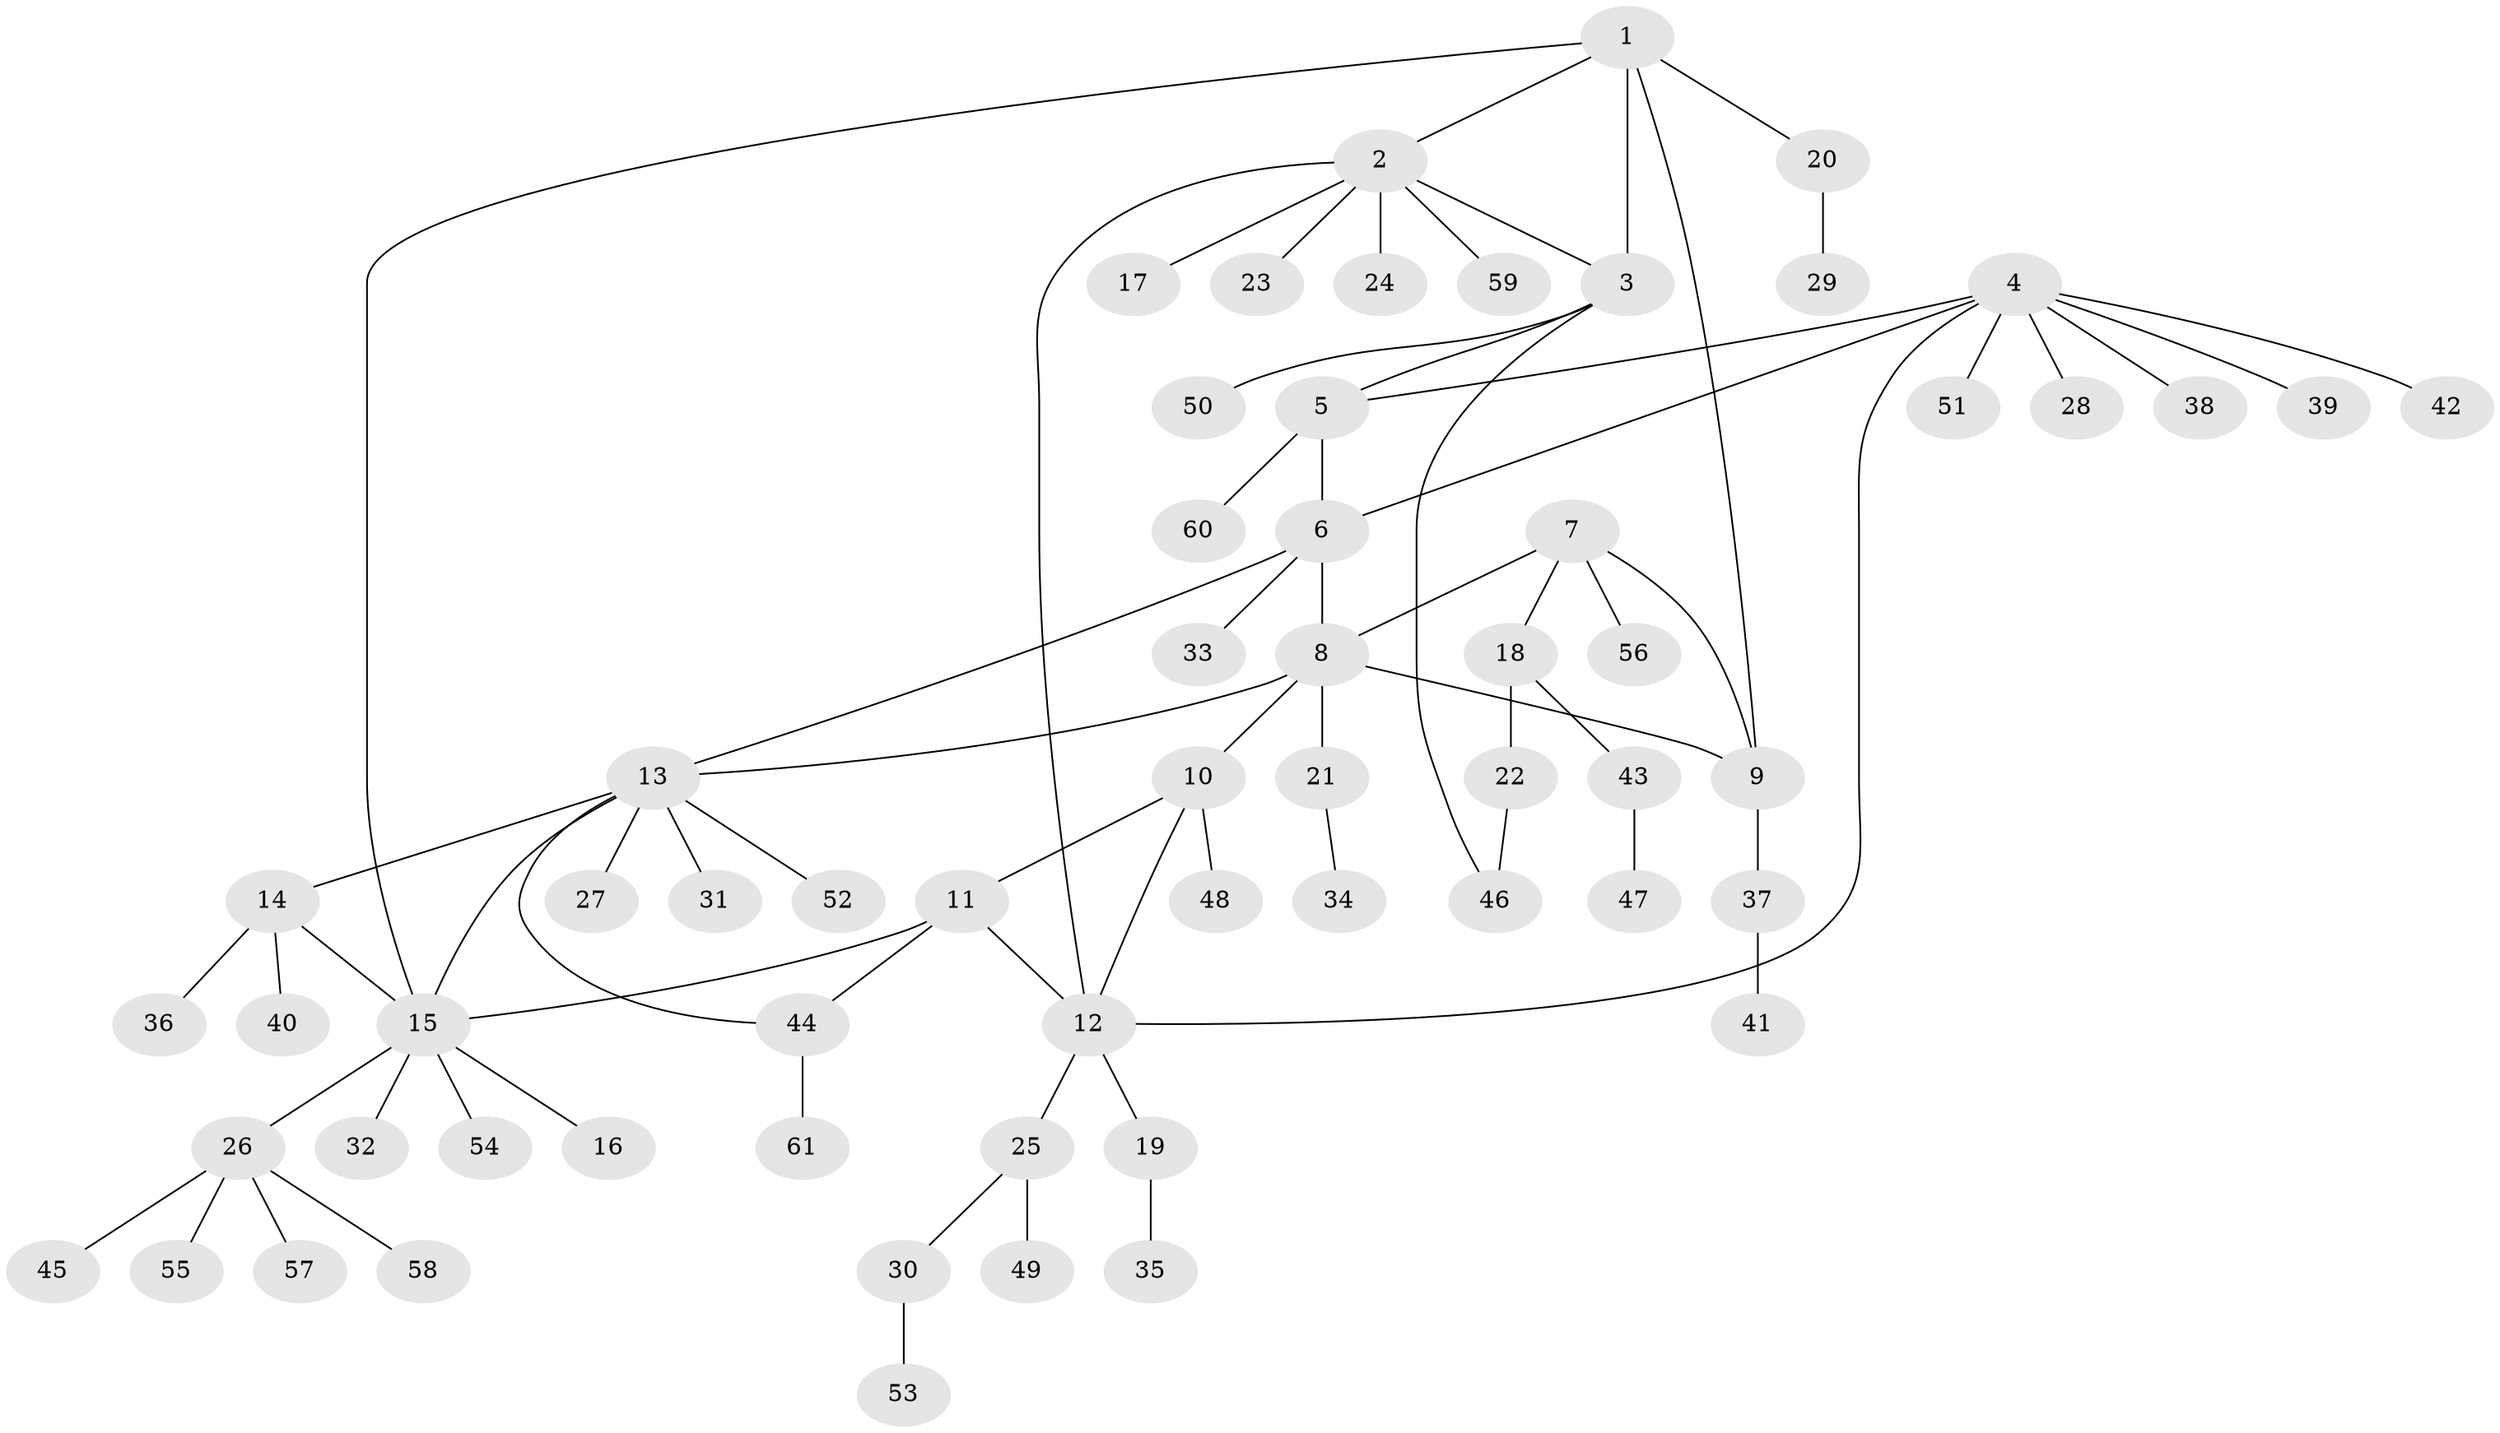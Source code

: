 // Generated by graph-tools (version 1.1) at 2025/55/03/09/25 04:55:05]
// undirected, 61 vertices, 73 edges
graph export_dot {
graph [start="1"]
  node [color=gray90,style=filled];
  1;
  2;
  3;
  4;
  5;
  6;
  7;
  8;
  9;
  10;
  11;
  12;
  13;
  14;
  15;
  16;
  17;
  18;
  19;
  20;
  21;
  22;
  23;
  24;
  25;
  26;
  27;
  28;
  29;
  30;
  31;
  32;
  33;
  34;
  35;
  36;
  37;
  38;
  39;
  40;
  41;
  42;
  43;
  44;
  45;
  46;
  47;
  48;
  49;
  50;
  51;
  52;
  53;
  54;
  55;
  56;
  57;
  58;
  59;
  60;
  61;
  1 -- 2;
  1 -- 3;
  1 -- 9;
  1 -- 15;
  1 -- 20;
  2 -- 3;
  2 -- 12;
  2 -- 17;
  2 -- 23;
  2 -- 24;
  2 -- 59;
  3 -- 5;
  3 -- 46;
  3 -- 50;
  4 -- 5;
  4 -- 6;
  4 -- 12;
  4 -- 28;
  4 -- 38;
  4 -- 39;
  4 -- 42;
  4 -- 51;
  5 -- 6;
  5 -- 60;
  6 -- 8;
  6 -- 13;
  6 -- 33;
  7 -- 8;
  7 -- 9;
  7 -- 18;
  7 -- 56;
  8 -- 9;
  8 -- 10;
  8 -- 13;
  8 -- 21;
  9 -- 37;
  10 -- 11;
  10 -- 12;
  10 -- 48;
  11 -- 12;
  11 -- 15;
  11 -- 44;
  12 -- 19;
  12 -- 25;
  13 -- 14;
  13 -- 15;
  13 -- 27;
  13 -- 31;
  13 -- 44;
  13 -- 52;
  14 -- 15;
  14 -- 36;
  14 -- 40;
  15 -- 16;
  15 -- 26;
  15 -- 32;
  15 -- 54;
  18 -- 22;
  18 -- 43;
  19 -- 35;
  20 -- 29;
  21 -- 34;
  22 -- 46;
  25 -- 30;
  25 -- 49;
  26 -- 45;
  26 -- 55;
  26 -- 57;
  26 -- 58;
  30 -- 53;
  37 -- 41;
  43 -- 47;
  44 -- 61;
}
